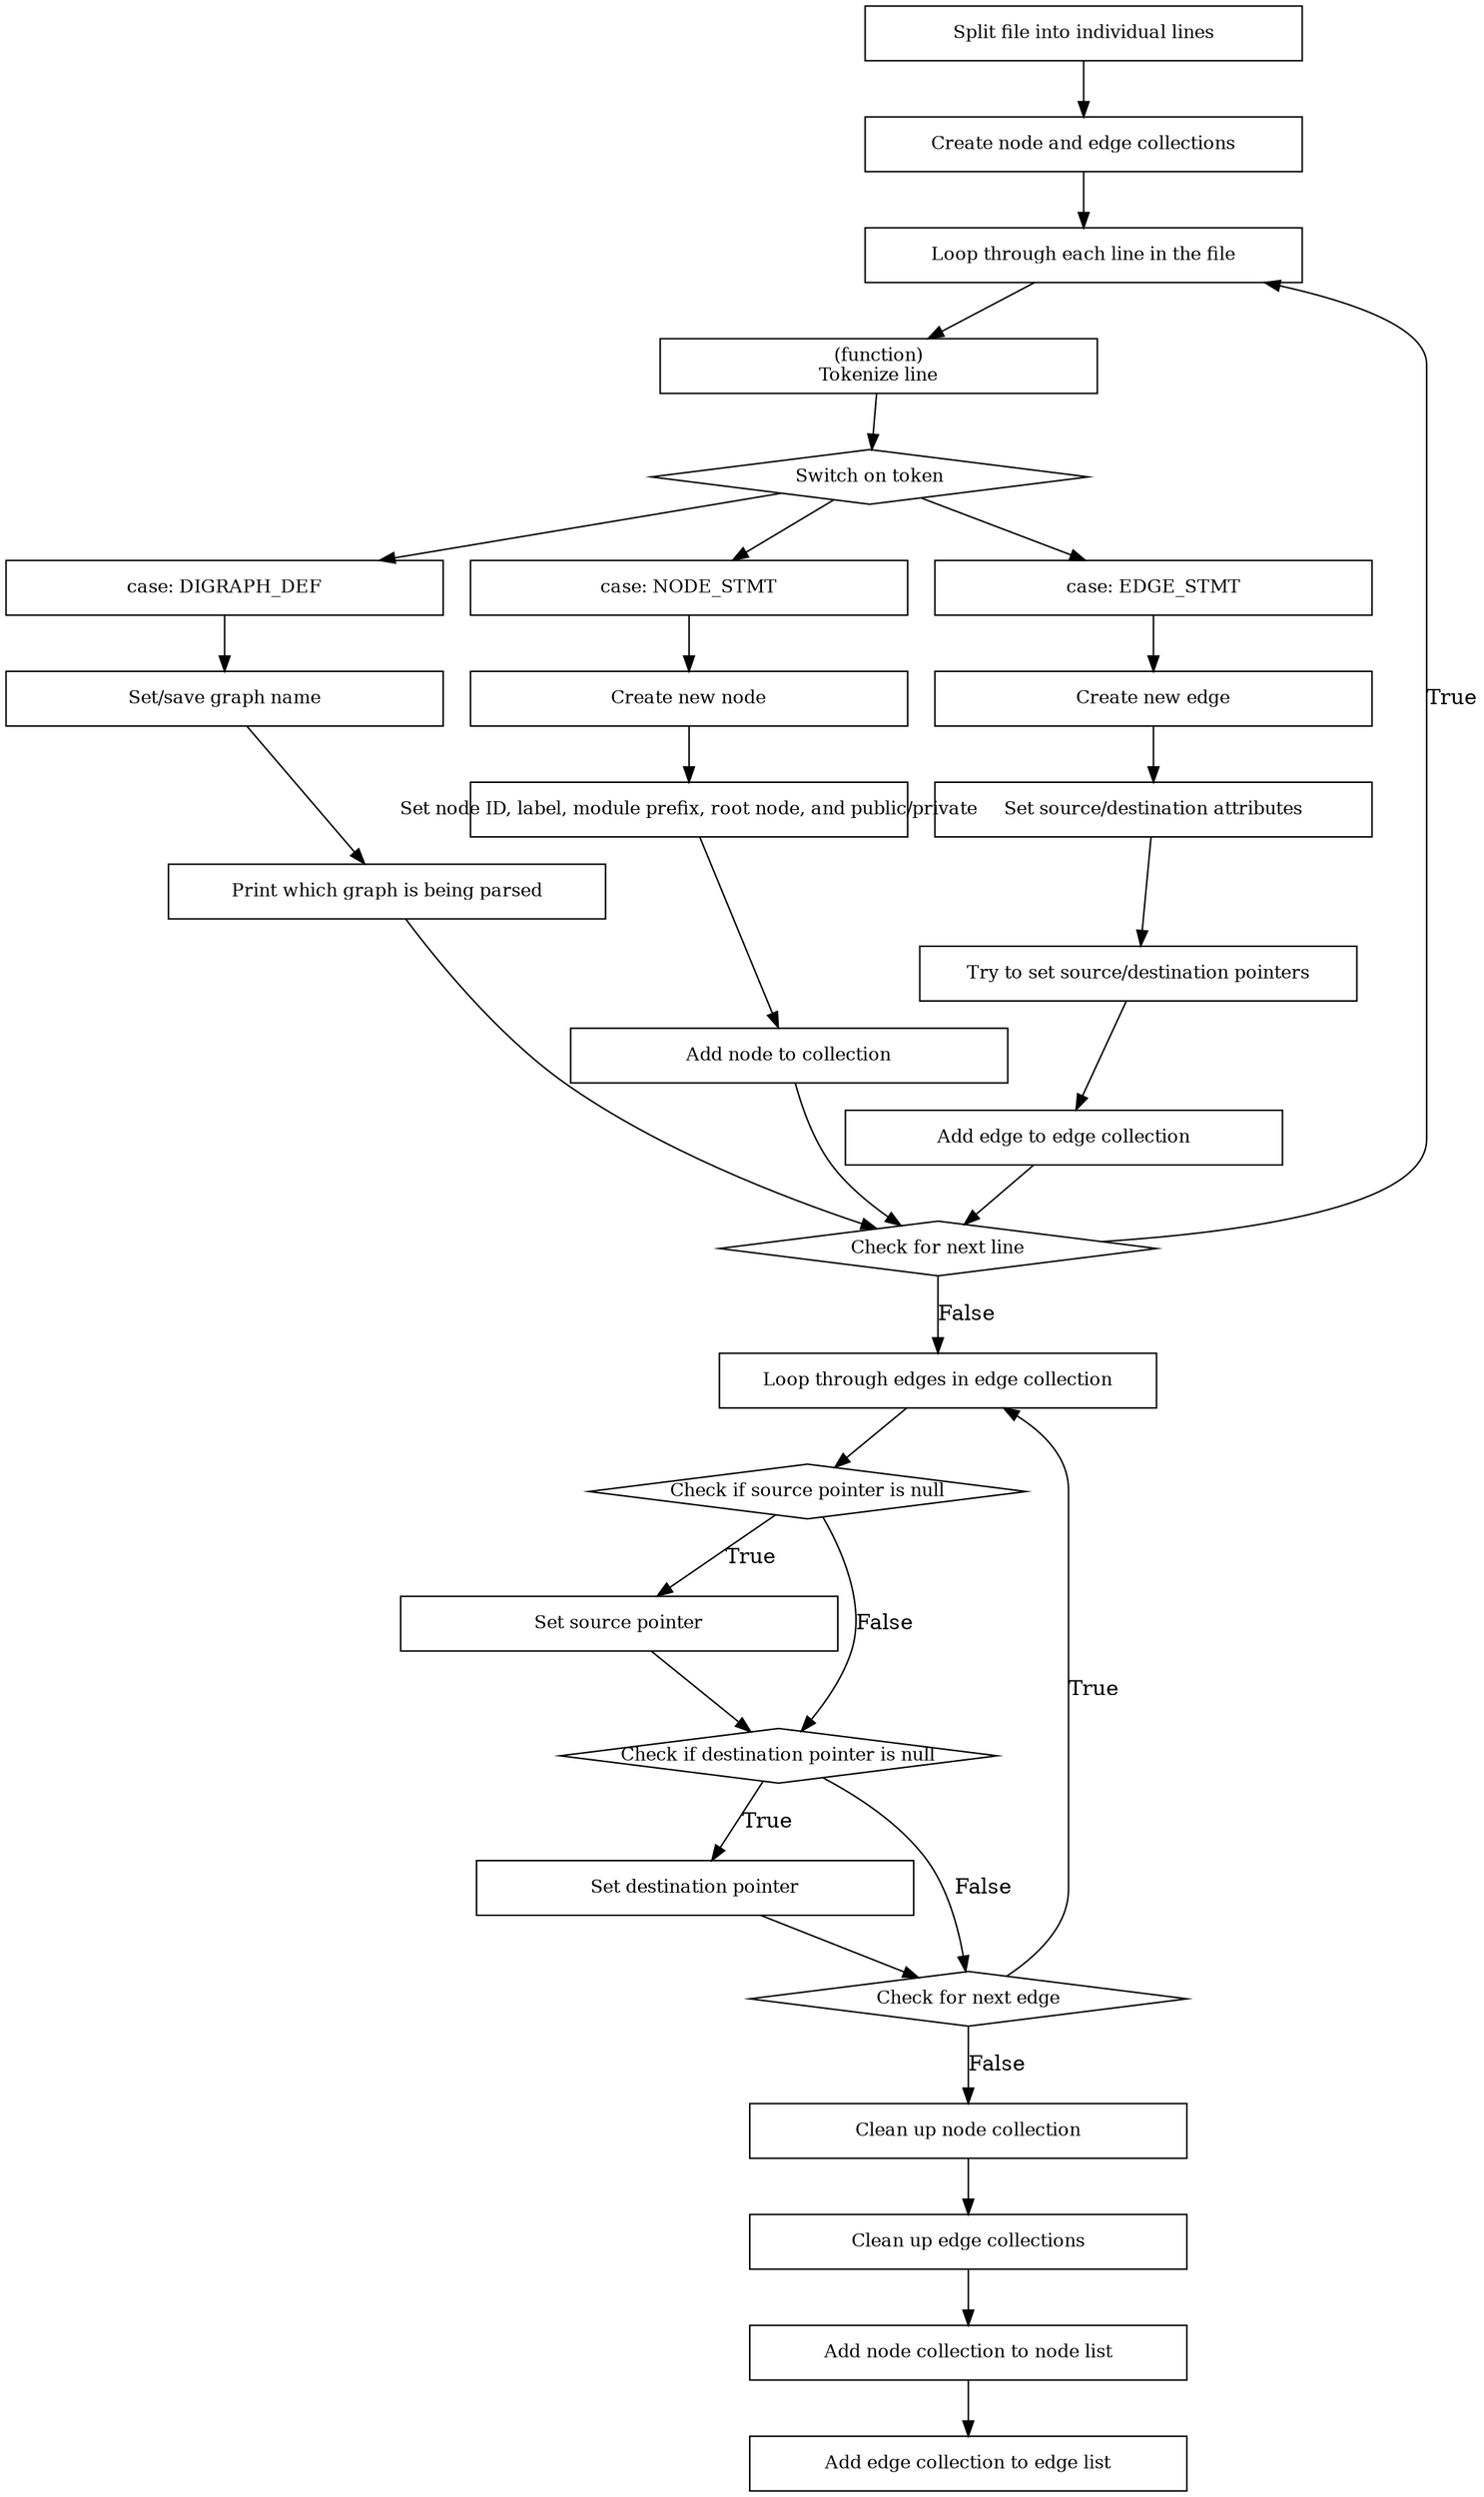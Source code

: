 digraph "Parse Single String" {
    rankdir="TB";
    node [shape="rectangle",fixedsize=true,height=0.5,width=4.0,fontsize=12];

    split_lines [label="Split file into individual lines"];
    create_collection [label="Create node and edge collections"];
    loop_lines [label="Loop through each line in the file"];
    tokenize_line [label="(function)\nTokenize line"];
    switch_token [label="Switch on token",shape=diamond];
    case_def [label="case: DIGRAPH_DEF"];
    set_graph_name [label="Set/save graph name"];
    print_graph [label="Print which graph is being parsed"];
    case_node [label="case: NODE_STMT"];
    create_node [label="Create new node"];
    set_attrs [label="Set node ID, label, module prefix, root node, and public/private"];
    add_node [label="Add node to collection"];
    case_edge [label="case: EDGE_STMT"];
    create_edge [label="Create new edge"];
    set_src_dest [label="Set source/destination attributes"];
    set_src_dest_ptrs [label="Try to set source/destination pointers"];
    add_edge [label="Add edge to edge collection"];
    check_lines [label="Check for next line",shape=diamond];
    loop_edges [label="Loop through edges in edge collection"];
    check_src_ptr [label="Check if source pointer is null",shape=diamond];
    set_src_ptr [label="Set source pointer"];
    check_dest_ptr [label="Check if destination pointer is null",shape=diamond];
    set_dest_ptr [label="Set destination pointer"];
    check_edges [label="Check for next edge",shape=diamond];
    clean_node_collection [label="Clean up node collection"];
    clean_edge_collection [label="Clean up edge collections"];
    add_node_collection [label="Add node collection to node list"];
    add_edge_collection [label="Add edge collection to edge list"];

    split_lines -> create_collection -> loop_lines;
    loop_lines -> tokenize_line -> switch_token;
    switch_token -> case_def -> set_graph_name -> print_graph;
    switch_token -> case_node -> create_node -> set_attrs -> add_node;
    switch_token -> case_edge -> create_edge -> set_src_dest -> set_src_dest_ptrs -> add_edge;
    print_graph -> check_lines;
    add_node -> check_lines;
    add_edge -> check_lines;
    check_lines -> loop_lines [label="True"];
    check_lines -> loop_edges [label="False"];
    loop_edges -> check_src_ptr;
    check_src_ptr -> set_src_ptr [label="True"];
    set_src_ptr -> check_dest_ptr;
    check_src_ptr -> check_dest_ptr [label="False"];
    check_dest_ptr -> set_dest_ptr [label="True"];
    set_dest_ptr -> check_edges;
    check_dest_ptr -> check_edges [label="False"];
    check_edges -> loop_edges [label="True"];
    check_edges -> clean_node_collection [label="False"];
    clean_node_collection -> clean_edge_collection -> add_node_collection -> add_edge_collection;
}
